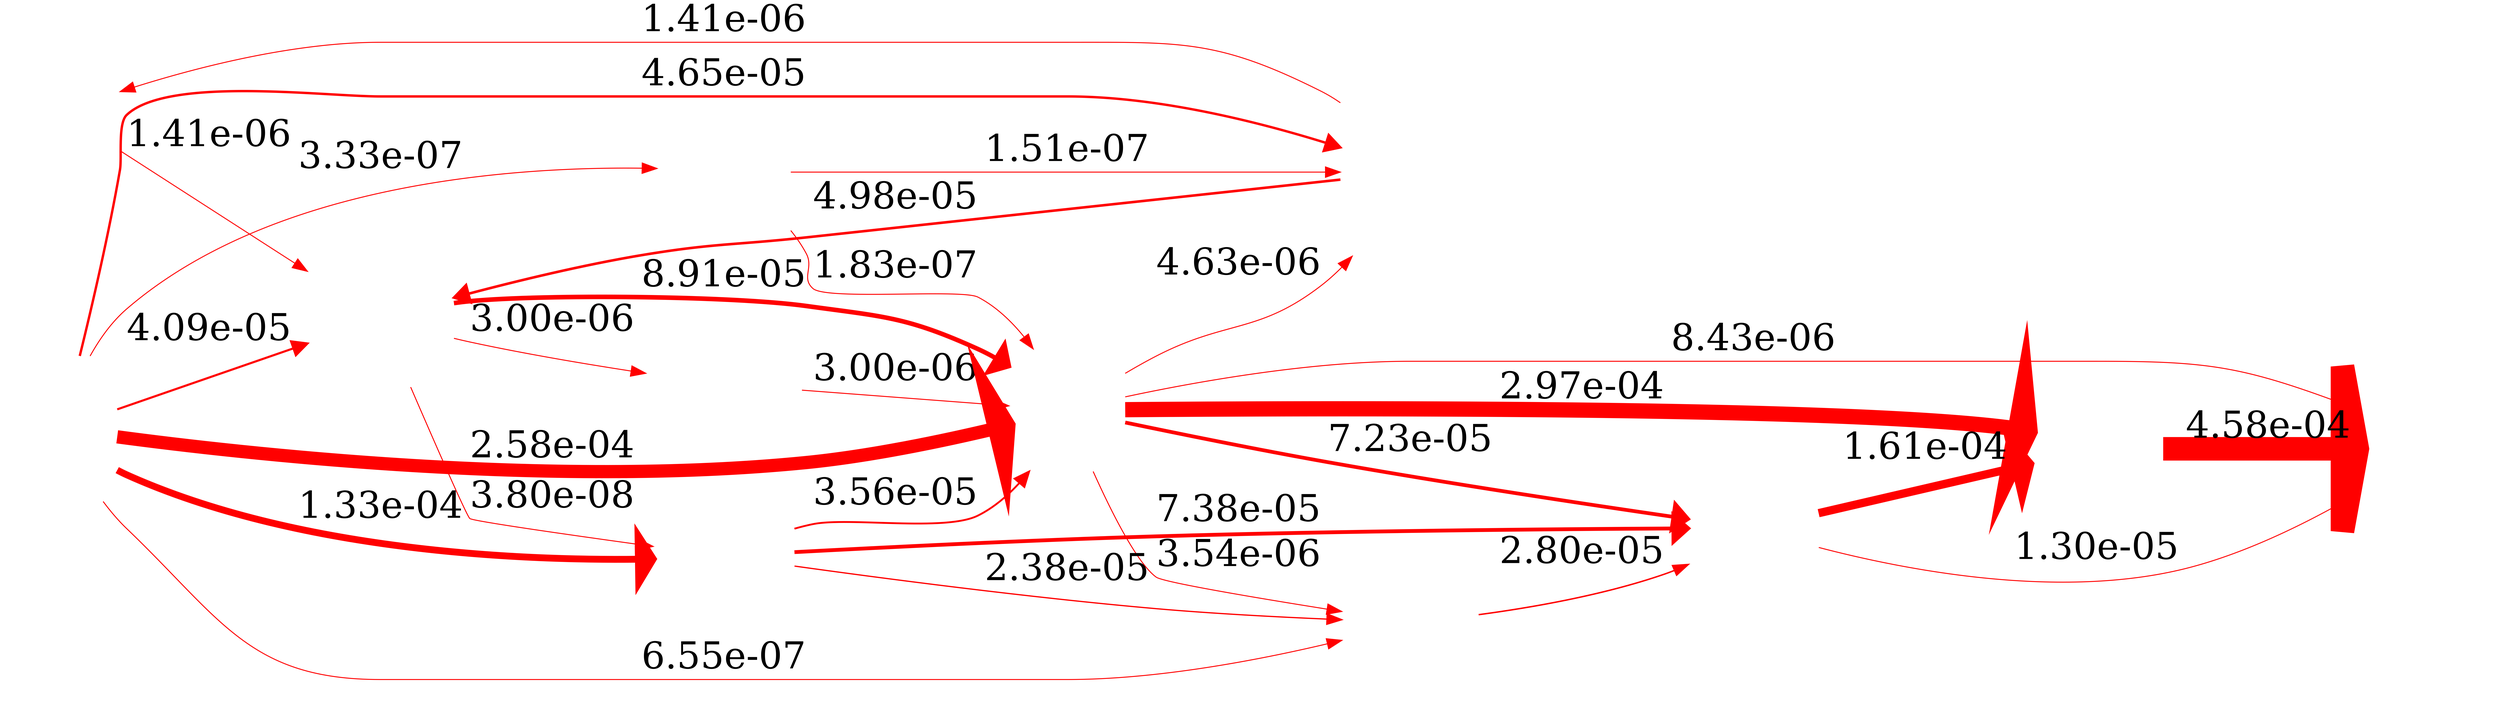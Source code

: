 strict digraph "" {
	graph [bb="0,0,5676,1898",
		rankdir=LR
	];
	node [label="\N"];
	0	 [fontsize=30,
		height=4.0417,
		image="state01.png",
		label="",
		pos="159.5,1598",
		shape=none,
		width=4.4306];
	10	 [fontsize=30,
		height=5.1528,
		image="state11.png",
		label="",
		pos="905,1010",
		shape=none,
		width=5.4722];
	0 -> 10	 [arrowsize=4,
		color=red,
		fontsize=100,
		label="1.41e-06",
		lp="513.5,1510",
		penwidth=2.5,
		pos="e,707.83,1165.5 319.43,1471.9 423.47,1389.8 560.77,1281.5 676.27,1190.4",
		style=bold];
	11	 [fontsize=30,
		height=4.5833,
		image="state12.png",
		label="",
		pos="2476.5,842",
		shape=none,
		width=4.3472];
	10 -> 11	 [arrowsize=4,
		color=red,
		fontsize=100,
		label="8.91e-05",
		lp="1701,1138",
		penwidth=12.331844148599716,
		pos="e,2319.9,952.52 1102.1,1077.7 1108.1,1079 1114.1,1080 1120,1081 1170.1,1089.1 1888.5,1080.2 1911,1077 2080.6,1052.7 2126.4,1043.8 \
2282,972 2282.8,971.64 2283.6,971.27 2284.4,970.9",
		style=bold];
	3	 [fontsize=30,
		height=5.6111,
		image="state04.png",
		label="",
		pos="1701,866",
		shape=none,
		width=5.8333];
	10 -> 3	 [arrowsize=4,
		color=red,
		fontsize=100,
		label="3.00e-06",
		lp="1296.5,1022",
		penwidth=2.5,
		pos="e,1491,904 1102,974.36 1207.6,955.25 1338.9,931.51 1451.6,911.13",
		style=bold];
	6	 [fontsize=30,
		height=5.6806,
		image="state07.png",
		label="",
		pos="1701,403",
		shape=none,
		width=5.2778];
	10 -> 6	 [arrowsize=4,
		color=red,
		fontsize=100,
		label="3.80e-08",
		lp="1296.5,559",
		penwidth=2.5,
		pos="e,1510.7,431.64 978.98,824.49 1035.5,684.65 1106.1,515.05 1120,504 1134.4,492.59 1315,462.26 1471.1,437.8",
		style=bold];
	1	 [fontsize=30,
		height=6.25,
		image="state02.png",
		label="",
		pos="3230,225",
		shape=none,
		width=5.1111];
	11 -> 1	 [arrowsize=4,
		color=red,
		fontsize=100,
		label="3.54e-06",
		lp="2847.5,401",
		penwidth=2.5,
		pos="e,3045.7,276.86 2539.2,676.7 2593.3,534.66 2664,351.73 2671,346 2784.5,252.64 2856.6,307.21 3006,284.45",
		style=bold];
	5	 [fontsize=30,
		height=5.3056,
		image="state06.png",
		label="",
		pos="3983.5,478",
		shape=none,
		width=4.875];
	11 -> 5	 [arrowsize=4,
		color=red,
		fontsize=100,
		label="7.23e-05",
		lp="3230,758",
		penwidth=10.00537346107893,
		pos="e,3808,520.4 2633.2,804.16 2904.3,738.67 3461.5,604.08 3768.6,529.91",
		style=bold];
	4	 [fontsize=30,
		height=5.7778,
		image="state05.png",
		label="",
		pos="4728,746",
		shape=none,
		width=4.9722];
	11 -> 4	 [arrowsize=4,
		color=red,
		fontsize=100,
		label="2.97e-04",
		lp="3612.5,909",
		penwidth=41.082766242268384,
		pos="e,4548.9,786.59 2633.2,848.01 2971.5,858.82 3796.1,873.59 4509.2,791.29",
		style=bold];
	7	 [fontsize=30,
		height=5.2083,
		image="state08.png",
		label="",
		pos="5486,746",
		shape=none,
		width=5.2778];
	11 -> 7	 [arrowsize=4,
		color=red,
		fontsize=100,
		label="8.43e-06",
		lp="3983.5,1037",
		penwidth=2.5,
		pos="e,5295.9,852.43 2633.3,888.52 2784.7,929.26 3020.9,982 3230,982 3230,982 3230,982 4728,982 4965.4,982 5038.6,957.08 5258.5,867.66",
		style=bold];
	8	 [fontsize=30,
		height=6.2917,
		image="state09.png",
		label="",
		pos="3230,1438",
		shape=none,
		width=5.2222];
	11 -> 8	 [arrowsize=4,
		color=red,
		fontsize=100,
		label="4.63e-06",
		lp="2847.5,1187",
		penwidth=2.5,
		pos="e,3101.2,1211.2 2633.2,972.38 2645.7,980.81 2658.4,988.79 2671,996 2817,1079.4 2892.5,1027.2 3024,1132 3042.1,1146.4 3059.2,1162.9 \
3075.3,1180.6",
		style=bold];
	3 -> 11	 [arrowsize=4,
		color=red,
		fontsize=100,
		label="3.00e-06",
		lp="2105.5,913",
		penwidth=2.5,
		pos="e,2319.8,846.85 1911.1,859.5 2025.9,855.95 2167.1,851.57 2279.7,848.09",
		style=bold];
	6 -> 11	 [arrowsize=4,
		color=red,
		fontsize=100,
		label="3.56e-05",
		lp="2105.5,567",
		penwidth=4.9292236040484125,
		pos="e,2418.2,676.82 1891,479.37 1903.8,483.03 1916.5,486.3 1929,489 2005.8,505.61 2215,470.8 2282,512 2331.7,542.58 2370.2,590.96 2399.3,\
641.35",
		style=bold];
	6 -> 1	 [arrowsize=4,
		color=red,
		fontsize=100,
		label="2.38e-05",
		lp="2476.5,382",
		penwidth=3.292282525626318,
		pos="e,3045.8,242.73 1891.3,377.97 2086.8,352.57 2399.9,312.72 2671,282 2781.2,269.51 2903.7,256.88 3005.9,246.69",
		style=bold];
	6 -> 5	 [arrowsize=4,
		color=red,
		fontsize=100,
		label="7.38e-05",
		lp="2847.5,522",
		penwidth=10.21068283906899,
		pos="e,3808,477.6 1891.1,416.18 2008.8,424.06 2163.2,433.89 2300,441 2826.7,468.35 3447.1,475.53 3767.6,477.38",
		style=bold];
	1 -> 5	 [arrowsize=4,
		color=red,
		fontsize=100,
		label="2.80e-05",
		lp="3612.5,409",
		penwidth=3.874038546143974,
		pos="e,3807.9,362.45 3414.3,251.25 3515.8,269.3 3643.7,297.94 3770.8,347.38",
		style=bold];
	5 -> 4	 [arrowsize=4,
		color=red,
		fontsize=100,
		label="1.61e-04",
		lp="4354.5,730",
		penwidth=22.296681458902984,
		pos="e,4548.7,681.47 4159.5,541.34 4264.7,579.22 4399.2,627.65 4511,667.89",
		style=bold];
	5 -> 7	 [arrowsize=4,
		color=red,
		fontsize=100,
		label="1.30e-05",
		lp="4728,474",
		penwidth=2.5,
		pos="e,5296,605.57 4159,434.21 4347.2,394.74 4653.2,352.27 4907,419 5032.4,451.96 5159.2,518.93 5262,583.73",
		style=bold];
	4 -> 7	 [arrowsize=4,
		color=red,
		fontsize=100,
		label="4.58e-04",
		lp="5101.5,801",
		penwidth=63.38415155484499,
		pos="e,5295.8,746 4907.2,746 5011.3,746 5143.8,746 5255.6,746",
		style=bold];
	2	 [fontsize=30,
		height=4.6528,
		image="state03.png",
		label="",
		pos="1701,1438",
		shape=none,
		width=5];
	2 -> 11	 [arrowsize=4,
		color=red,
		fontsize=100,
		label="1.83e-07",
		lp="2105.5,1179",
		penwidth=2.5,
		pos="e,2385.8,1007.2 1878.3,1270.2 1890.6,1253.5 1901.8,1236 1911,1218 1930.5,1180.2 1897.1,1152.2 1929,1124 1987.9,1072 2212.9,1138.4 \
2282,1101 2311.2,1085.2 2337.2,1063 2360,1038.1",
		style=bold];
	2 -> 8	 [arrowsize=4,
		color=red,
		fontsize=100,
		label="1.51e-07",
		lp="2476.5,1493",
		penwidth=2.5,
		pos="e,3041.9,1438 1881.3,1438 2160.2,1438 2696.2,1438 3001.8,1438",
		style=bold];
	8 -> 0	 [arrowsize=4,
		color=red,
		fontsize=100,
		label="1.41e-06",
		lp="1701,1843",
		penwidth=2.5,
		pos="e,319.03,1663.3 3041.7,1645 3035.9,1648.9 3030,1652.5 3024,1656 2807.4,1781.5 2726.8,1788 2476.5,1788 905,1788 905,1788 905,1788 \
714.6,1788 505.09,1729.1 356.78,1676.9",
		style=bold];
	8 -> 10	 [arrowsize=4,
		color=red,
		fontsize=100,
		label="4.98e-05",
		lp="2105.5,1366",
		penwidth=6.895987834174217,
		pos="e,1102.1,1089.9 3041.7,1413.3 2623.2,1358.2 1640.7,1227.6 1491,1197 1336.2,1165.3 1289,1152.3 1140.4,1102.7",
		style=bold];
	9	 [fontsize=30,
		height=5.4444,
		image="state10.png",
		label="",
		pos="159.5,721",
		shape=none,
		width=4.2222];
	9 -> 10	 [arrowsize=4,
		color=red,
		fontsize=100,
		label="4.09e-05",
		lp="513.5,979",
		penwidth=5.661779639397044,
		pos="e,708,933.63 311.71,780.01 414.87,820 553.23,873.63 670.38,919.05",
		style=bold];
	9 -> 11	 [arrowsize=4,
		color=red,
		fontsize=100,
		label="2.58e-04",
		lp="1296.5,707",
		penwidth=35.681635435845244,
		pos="e,2319.9,775.2 311.71,707.6 678.85,676.51 1605.3,605.77 1911,655 2038,675.45 2175.1,720.19 2282.5,760.77",
		style=bold];
	9 -> 6	 [arrowsize=4,
		color=red,
		fontsize=100,
		label="1.33e-04",
		lp="905,549",
		penwidth=18.42707006915772,
		pos="e,1510.7,406.74 311.9,633.24 320.31,629.27 328.71,625.49 337,622 666.85,483.12 764.69,476.92 1120,434 1235,420.11 1363.6,412.44 \
1470.5,408.21",
		style=bold];
	9 -> 1	 [arrowsize=4,
		color=red,
		fontsize=100,
		label="6.55e-07",
		lp="1701,125",
		penwidth=2.5,
		pos="e,3046,165.41 272.87,524.8 399.96,333.11 625.35,70 905,70 905,70 905,70 2476.5,70 2657.8,70 2858.7,113.58 3007.4,154.53",
		style=bold];
	9 -> 2	 [arrowsize=4,
		color=red,
		fontsize=100,
		label="3.33e-07",
		lp="905,1435",
		penwidth=2.5,
		pos="e,1521,1433.9 243.79,917.38 269.09,960.99 300.14,1004.2 337,1038 658.07,1332.1 1184.5,1410.8 1480.7,1431.3",
		style=bold];
	9 -> 8	 [arrowsize=4,
		color=red,
		fontsize=100,
		label="4.65e-05",
		lp="1701,1697",
		penwidth=6.4296145772978734,
		pos="e,3041.8,1518.6 206.95,917.36 240.97,1062.3 286.37,1264.7 319,1444 324.03,1471.6 317.01,1549.3 337,1569 427.67,1658.3 777.74,1642 \
905,1642 905,1642 905,1642 2476.5,1642 2658.3,1642 2856.5,1586 3004,1532.6",
		style=bold];
}
